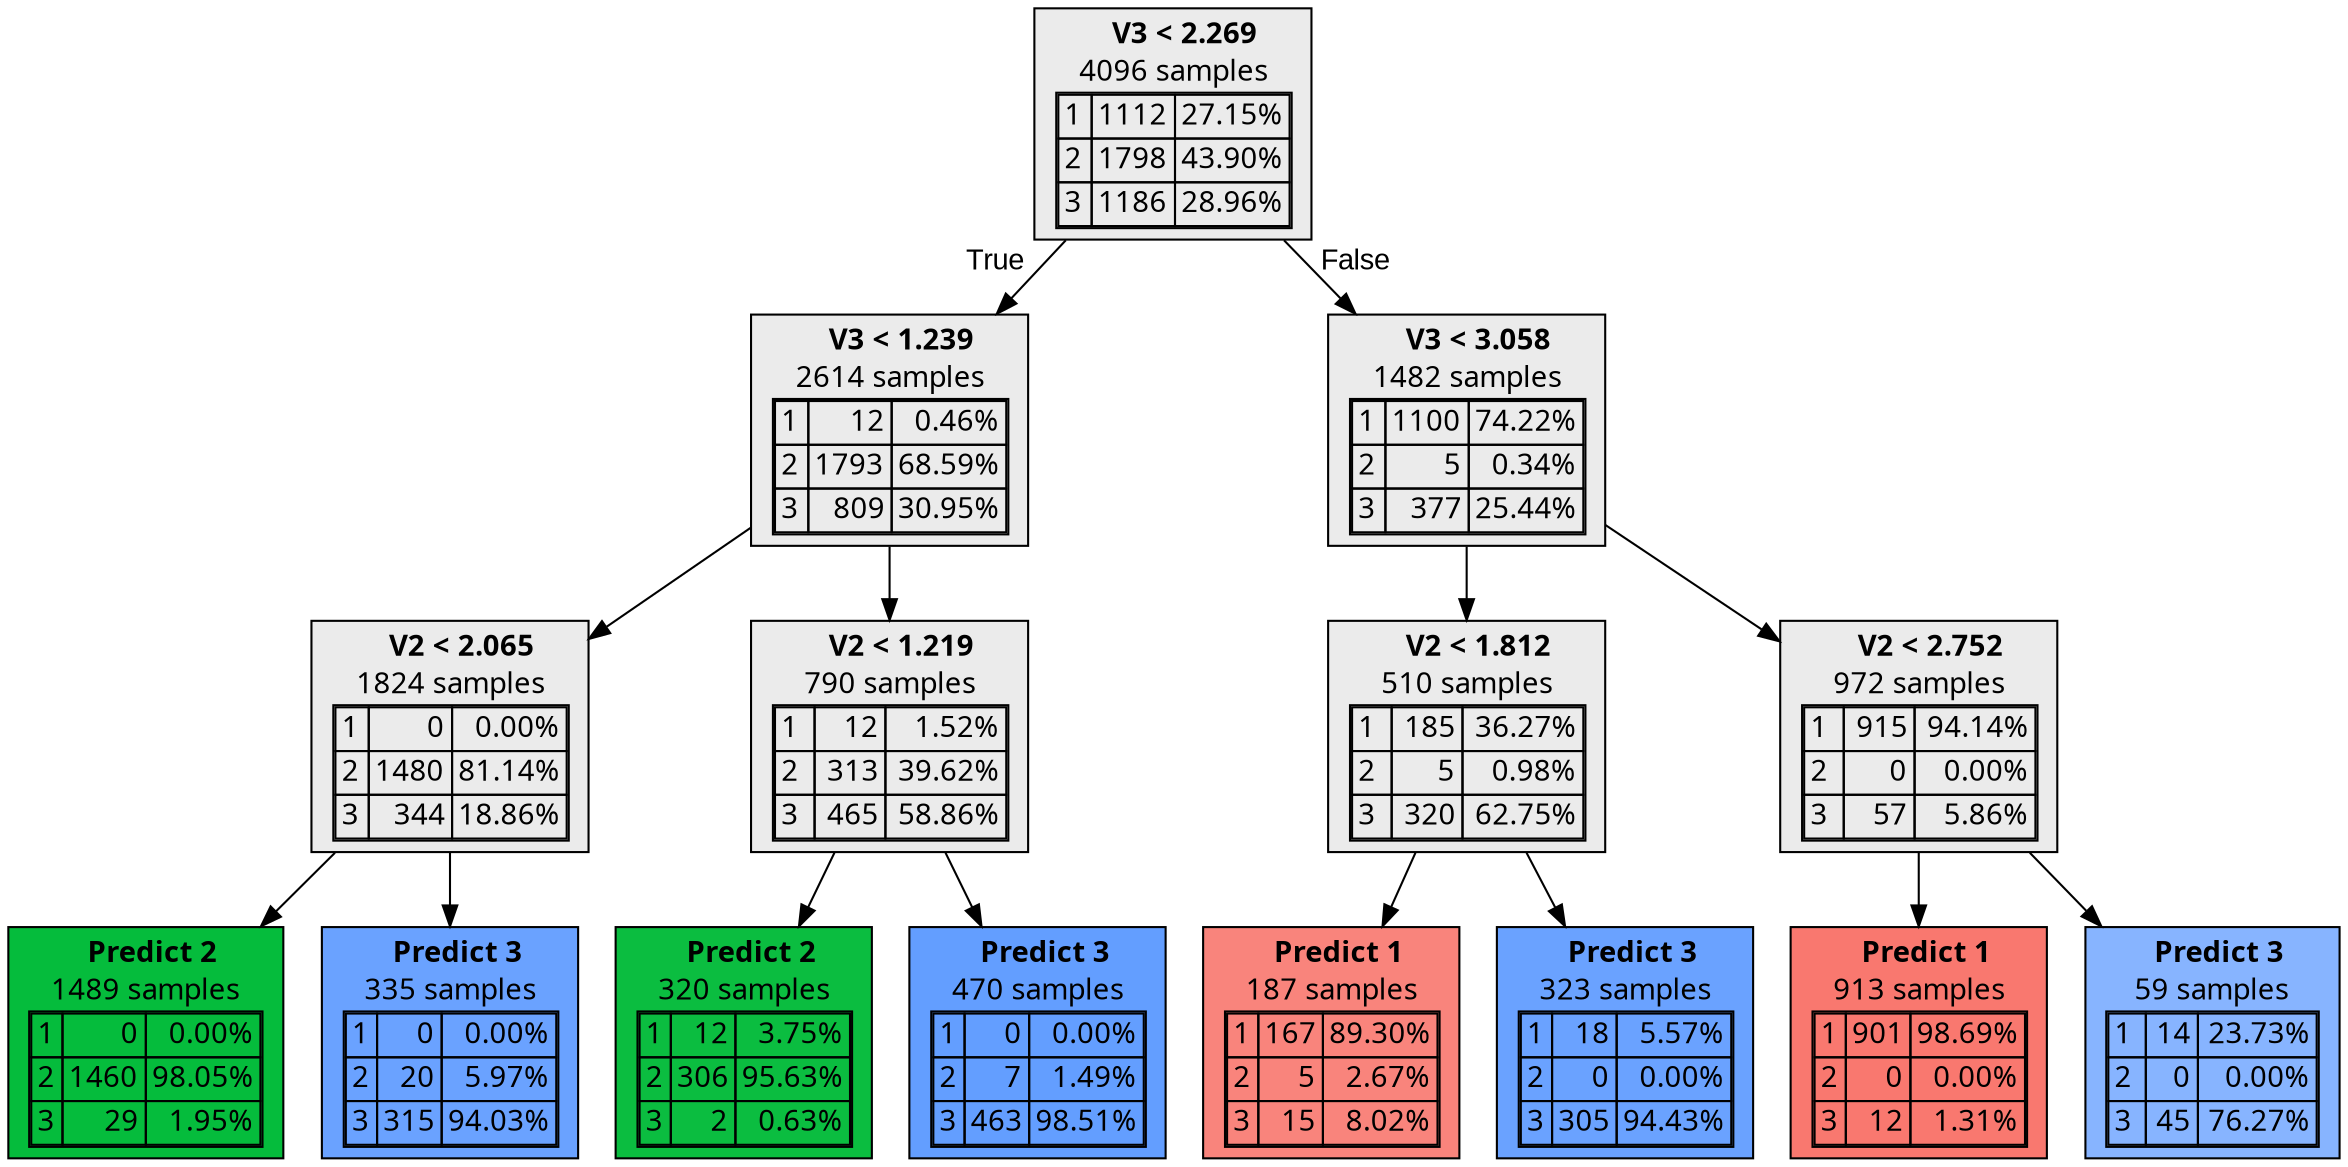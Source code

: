 digraph {
    1 [label=<  <TABLE BORDER="0" CELLPADDING="0">
      <TR>
    <TD>
      <B> V3 &lt; 2.269</B>
    </TD>
  </TR>

    <TR>
      <TD>4096 samples</TD>
    </TR>
    <TR>
  <TD>
    <TABLE CELLSPACING="0">
        <TR >
    <TD ALIGN="LEFT">1</TD>
    <TD ALIGN="RIGHT">1112</TD>
    <TD ALIGN="RIGHT">27.15%</TD>
  </TR>
  <TR class="highlighted">
    <TD ALIGN="LEFT">2</TD>
    <TD ALIGN="RIGHT">1798</TD>
    <TD ALIGN="RIGHT">43.90%</TD>
  </TR>
  <TR >
    <TD ALIGN="LEFT">3</TD>
    <TD ALIGN="RIGHT">1186</TD>
    <TD ALIGN="RIGHT">28.96%</TD>
  </TR>

    </TABLE>
  </TD>
</TR>

  </TABLE>
>,fillcolor="#EBEBEB",shape=box,fontname="bold arial",style="filled"];
    1 -> 2 [labeldistance=2.5, labelangle=45, headlabel="True",fontname="arial"];
    1 -> 9 [labeldistance=2.5, labelangle=-45, headlabel="False",fontname="arial"];
    2 [label=<  <TABLE BORDER="0" CELLPADDING="0">
      <TR>
    <TD>
      <B> V3 &lt; 1.239</B>
    </TD>
  </TR>

    <TR>
      <TD>2614 samples</TD>
    </TR>
    <TR>
  <TD>
    <TABLE CELLSPACING="0">
        <TR >
    <TD ALIGN="LEFT">1</TD>
    <TD ALIGN="RIGHT">12</TD>
    <TD ALIGN="RIGHT">0.46%</TD>
  </TR>
  <TR class="highlighted">
    <TD ALIGN="LEFT">2</TD>
    <TD ALIGN="RIGHT">1793</TD>
    <TD ALIGN="RIGHT">68.59%</TD>
  </TR>
  <TR >
    <TD ALIGN="LEFT">3</TD>
    <TD ALIGN="RIGHT">809</TD>
    <TD ALIGN="RIGHT">30.95%</TD>
  </TR>

    </TABLE>
  </TD>
</TR>

  </TABLE>
>,fillcolor="#EBEBEB",shape=box,fontname="bold arial",style="filled"];
    2 -> 3;
    2 -> 6;
    3 [label=<  <TABLE BORDER="0" CELLPADDING="0">
      <TR>
    <TD>
      <B> V2 &lt; 2.065</B>
    </TD>
  </TR>

    <TR>
      <TD>1824 samples</TD>
    </TR>
    <TR>
  <TD>
    <TABLE CELLSPACING="0">
        <TR >
    <TD ALIGN="LEFT">1</TD>
    <TD ALIGN="RIGHT">0</TD>
    <TD ALIGN="RIGHT">0.00%</TD>
  </TR>
  <TR class="highlighted">
    <TD ALIGN="LEFT">2</TD>
    <TD ALIGN="RIGHT">1480</TD>
    <TD ALIGN="RIGHT">81.14%</TD>
  </TR>
  <TR >
    <TD ALIGN="LEFT">3</TD>
    <TD ALIGN="RIGHT">344</TD>
    <TD ALIGN="RIGHT">18.86%</TD>
  </TR>

    </TABLE>
  </TD>
</TR>

  </TABLE>
>,fillcolor="#EBEBEB",shape=box,fontname="bold arial",style="filled"];
    3 -> 4;
    3 -> 5;
    4 [label=<  <TABLE BORDER="0" CELLPADDING="0">
      <TR>
    <TD>
      <B>Predict 2</B>
    </TD>
  </TR>

    <TR>
      <TD>1489 samples</TD>
    </TR>
    <TR>
  <TD>
    <TABLE CELLSPACING="0">
        <TR >
    <TD ALIGN="LEFT">1</TD>
    <TD ALIGN="RIGHT">0</TD>
    <TD ALIGN="RIGHT">0.00%</TD>
  </TR>
  <TR class="highlighted">
    <TD ALIGN="LEFT">2</TD>
    <TD ALIGN="RIGHT">1460</TD>
    <TD ALIGN="RIGHT">98.05%</TD>
  </TR>
  <TR >
    <TD ALIGN="LEFT">3</TD>
    <TD ALIGN="RIGHT">29</TD>
    <TD ALIGN="RIGHT">1.95%</TD>
  </TR>

    </TABLE>
  </TD>
</TR>

  </TABLE>
>,fillcolor="#00BA38fa",shape=box,fontname="bold arial",style="filled",color=black];
    5 [label=<  <TABLE BORDER="0" CELLPADDING="0">
      <TR>
    <TD>
      <B>Predict 3</B>
    </TD>
  </TR>

    <TR>
      <TD>335 samples</TD>
    </TR>
    <TR>
  <TD>
    <TABLE CELLSPACING="0">
        <TR >
    <TD ALIGN="LEFT">1</TD>
    <TD ALIGN="RIGHT">0</TD>
    <TD ALIGN="RIGHT">0.00%</TD>
  </TR>
  <TR >
    <TD ALIGN="LEFT">2</TD>
    <TD ALIGN="RIGHT">20</TD>
    <TD ALIGN="RIGHT">5.97%</TD>
  </TR>
  <TR class="highlighted">
    <TD ALIGN="LEFT">3</TD>
    <TD ALIGN="RIGHT">315</TD>
    <TD ALIGN="RIGHT">94.03%</TD>
  </TR>

    </TABLE>
  </TD>
</TR>

  </TABLE>
>,fillcolor="#619CFFf0",shape=box,fontname="bold arial",style="filled",color=black];
    6 [label=<  <TABLE BORDER="0" CELLPADDING="0">
      <TR>
    <TD>
      <B> V2 &lt; 1.219</B>
    </TD>
  </TR>

    <TR>
      <TD>790 samples</TD>
    </TR>
    <TR>
  <TD>
    <TABLE CELLSPACING="0">
        <TR >
    <TD ALIGN="LEFT">1</TD>
    <TD ALIGN="RIGHT">12</TD>
    <TD ALIGN="RIGHT">1.52%</TD>
  </TR>
  <TR >
    <TD ALIGN="LEFT">2</TD>
    <TD ALIGN="RIGHT">313</TD>
    <TD ALIGN="RIGHT">39.62%</TD>
  </TR>
  <TR class="highlighted">
    <TD ALIGN="LEFT">3</TD>
    <TD ALIGN="RIGHT">465</TD>
    <TD ALIGN="RIGHT">58.86%</TD>
  </TR>

    </TABLE>
  </TD>
</TR>

  </TABLE>
>,fillcolor="#EBEBEB",shape=box,fontname="bold arial",style="filled"];
    6 -> 7;
    6 -> 8;
    7 [label=<  <TABLE BORDER="0" CELLPADDING="0">
      <TR>
    <TD>
      <B>Predict 2</B>
    </TD>
  </TR>

    <TR>
      <TD>320 samples</TD>
    </TR>
    <TR>
  <TD>
    <TABLE CELLSPACING="0">
        <TR >
    <TD ALIGN="LEFT">1</TD>
    <TD ALIGN="RIGHT">12</TD>
    <TD ALIGN="RIGHT">3.75%</TD>
  </TR>
  <TR class="highlighted">
    <TD ALIGN="LEFT">2</TD>
    <TD ALIGN="RIGHT">306</TD>
    <TD ALIGN="RIGHT">95.63%</TD>
  </TR>
  <TR >
    <TD ALIGN="LEFT">3</TD>
    <TD ALIGN="RIGHT">2</TD>
    <TD ALIGN="RIGHT">0.63%</TD>
  </TR>

    </TABLE>
  </TD>
</TR>

  </TABLE>
>,fillcolor="#00BA38f4",shape=box,fontname="bold arial",style="filled",color=black];
    8 [label=<  <TABLE BORDER="0" CELLPADDING="0">
      <TR>
    <TD>
      <B>Predict 3</B>
    </TD>
  </TR>

    <TR>
      <TD>470 samples</TD>
    </TR>
    <TR>
  <TD>
    <TABLE CELLSPACING="0">
        <TR >
    <TD ALIGN="LEFT">1</TD>
    <TD ALIGN="RIGHT">0</TD>
    <TD ALIGN="RIGHT">0.00%</TD>
  </TR>
  <TR >
    <TD ALIGN="LEFT">2</TD>
    <TD ALIGN="RIGHT">7</TD>
    <TD ALIGN="RIGHT">1.49%</TD>
  </TR>
  <TR class="highlighted">
    <TD ALIGN="LEFT">3</TD>
    <TD ALIGN="RIGHT">463</TD>
    <TD ALIGN="RIGHT">98.51%</TD>
  </TR>

    </TABLE>
  </TD>
</TR>

  </TABLE>
>,fillcolor="#619CFFfb",shape=box,fontname="bold arial",style="filled",color=black];
    9 [label=<  <TABLE BORDER="0" CELLPADDING="0">
      <TR>
    <TD>
      <B> V3 &lt; 3.058</B>
    </TD>
  </TR>

    <TR>
      <TD>1482 samples</TD>
    </TR>
    <TR>
  <TD>
    <TABLE CELLSPACING="0">
        <TR class="highlighted">
    <TD ALIGN="LEFT">1</TD>
    <TD ALIGN="RIGHT">1100</TD>
    <TD ALIGN="RIGHT">74.22%</TD>
  </TR>
  <TR >
    <TD ALIGN="LEFT">2</TD>
    <TD ALIGN="RIGHT">5</TD>
    <TD ALIGN="RIGHT">0.34%</TD>
  </TR>
  <TR >
    <TD ALIGN="LEFT">3</TD>
    <TD ALIGN="RIGHT">377</TD>
    <TD ALIGN="RIGHT">25.44%</TD>
  </TR>

    </TABLE>
  </TD>
</TR>

  </TABLE>
>,fillcolor="#EBEBEB",shape=box,fontname="bold arial",style="filled"];
    9 -> 10;
    9 -> 13;
    10 [label=<  <TABLE BORDER="0" CELLPADDING="0">
      <TR>
    <TD>
      <B> V2 &lt; 1.812</B>
    </TD>
  </TR>

    <TR>
      <TD>510 samples</TD>
    </TR>
    <TR>
  <TD>
    <TABLE CELLSPACING="0">
        <TR >
    <TD ALIGN="LEFT">1</TD>
    <TD ALIGN="RIGHT">185</TD>
    <TD ALIGN="RIGHT">36.27%</TD>
  </TR>
  <TR >
    <TD ALIGN="LEFT">2</TD>
    <TD ALIGN="RIGHT">5</TD>
    <TD ALIGN="RIGHT">0.98%</TD>
  </TR>
  <TR class="highlighted">
    <TD ALIGN="LEFT">3</TD>
    <TD ALIGN="RIGHT">320</TD>
    <TD ALIGN="RIGHT">62.75%</TD>
  </TR>

    </TABLE>
  </TD>
</TR>

  </TABLE>
>,fillcolor="#EBEBEB",shape=box,fontname="bold arial",style="filled"];
    10 -> 11;
    10 -> 12;
    11 [label=<  <TABLE BORDER="0" CELLPADDING="0">
      <TR>
    <TD>
      <B>Predict 1</B>
    </TD>
  </TR>

    <TR>
      <TD>187 samples</TD>
    </TR>
    <TR>
  <TD>
    <TABLE CELLSPACING="0">
        <TR class="highlighted">
    <TD ALIGN="LEFT">1</TD>
    <TD ALIGN="RIGHT">167</TD>
    <TD ALIGN="RIGHT">89.30%</TD>
  </TR>
  <TR >
    <TD ALIGN="LEFT">2</TD>
    <TD ALIGN="RIGHT">5</TD>
    <TD ALIGN="RIGHT">2.67%</TD>
  </TR>
  <TR >
    <TD ALIGN="LEFT">3</TD>
    <TD ALIGN="RIGHT">15</TD>
    <TD ALIGN="RIGHT">8.02%</TD>
  </TR>

    </TABLE>
  </TD>
</TR>

  </TABLE>
>,fillcolor="#F8766De4",shape=box,fontname="bold arial",style="filled",color=black];
    12 [label=<  <TABLE BORDER="0" CELLPADDING="0">
      <TR>
    <TD>
      <B>Predict 3</B>
    </TD>
  </TR>

    <TR>
      <TD>323 samples</TD>
    </TR>
    <TR>
  <TD>
    <TABLE CELLSPACING="0">
        <TR >
    <TD ALIGN="LEFT">1</TD>
    <TD ALIGN="RIGHT">18</TD>
    <TD ALIGN="RIGHT">5.57%</TD>
  </TR>
  <TR >
    <TD ALIGN="LEFT">2</TD>
    <TD ALIGN="RIGHT">0</TD>
    <TD ALIGN="RIGHT">0.00%</TD>
  </TR>
  <TR class="highlighted">
    <TD ALIGN="LEFT">3</TD>
    <TD ALIGN="RIGHT">305</TD>
    <TD ALIGN="RIGHT">94.43%</TD>
  </TR>

    </TABLE>
  </TD>
</TR>

  </TABLE>
>,fillcolor="#619CFFf1",shape=box,fontname="bold arial",style="filled",color=black];
    13 [label=<  <TABLE BORDER="0" CELLPADDING="0">
      <TR>
    <TD>
      <B> V2 &lt; 2.752</B>
    </TD>
  </TR>

    <TR>
      <TD>972 samples</TD>
    </TR>
    <TR>
  <TD>
    <TABLE CELLSPACING="0">
        <TR class="highlighted">
    <TD ALIGN="LEFT">1</TD>
    <TD ALIGN="RIGHT">915</TD>
    <TD ALIGN="RIGHT">94.14%</TD>
  </TR>
  <TR >
    <TD ALIGN="LEFT">2</TD>
    <TD ALIGN="RIGHT">0</TD>
    <TD ALIGN="RIGHT">0.00%</TD>
  </TR>
  <TR >
    <TD ALIGN="LEFT">3</TD>
    <TD ALIGN="RIGHT">57</TD>
    <TD ALIGN="RIGHT">5.86%</TD>
  </TR>

    </TABLE>
  </TD>
</TR>

  </TABLE>
>,fillcolor="#EBEBEB",shape=box,fontname="bold arial",style="filled"];
    13 -> 14;
    13 -> 15;
    14 [label=<  <TABLE BORDER="0" CELLPADDING="0">
      <TR>
    <TD>
      <B>Predict 1</B>
    </TD>
  </TR>

    <TR>
      <TD>913 samples</TD>
    </TR>
    <TR>
  <TD>
    <TABLE CELLSPACING="0">
        <TR class="highlighted">
    <TD ALIGN="LEFT">1</TD>
    <TD ALIGN="RIGHT">901</TD>
    <TD ALIGN="RIGHT">98.69%</TD>
  </TR>
  <TR >
    <TD ALIGN="LEFT">2</TD>
    <TD ALIGN="RIGHT">0</TD>
    <TD ALIGN="RIGHT">0.00%</TD>
  </TR>
  <TR >
    <TD ALIGN="LEFT">3</TD>
    <TD ALIGN="RIGHT">12</TD>
    <TD ALIGN="RIGHT">1.31%</TD>
  </TR>

    </TABLE>
  </TD>
</TR>

  </TABLE>
>,fillcolor="#F8766Dfc",shape=box,fontname="bold arial",style="filled",color=black];
    15 [label=<  <TABLE BORDER="0" CELLPADDING="0">
      <TR>
    <TD>
      <B>Predict 3</B>
    </TD>
  </TR>

    <TR>
      <TD>59 samples</TD>
    </TR>
    <TR>
  <TD>
    <TABLE CELLSPACING="0">
        <TR >
    <TD ALIGN="LEFT">1</TD>
    <TD ALIGN="RIGHT">14</TD>
    <TD ALIGN="RIGHT">23.73%</TD>
  </TR>
  <TR >
    <TD ALIGN="LEFT">2</TD>
    <TD ALIGN="RIGHT">0</TD>
    <TD ALIGN="RIGHT">0.00%</TD>
  </TR>
  <TR class="highlighted">
    <TD ALIGN="LEFT">3</TD>
    <TD ALIGN="RIGHT">45</TD>
    <TD ALIGN="RIGHT">76.27%</TD>
  </TR>

    </TABLE>
  </TD>
</TR>

  </TABLE>
>,fillcolor="#619CFFc2",shape=box,fontname="bold arial",style="filled",color=black];
}
